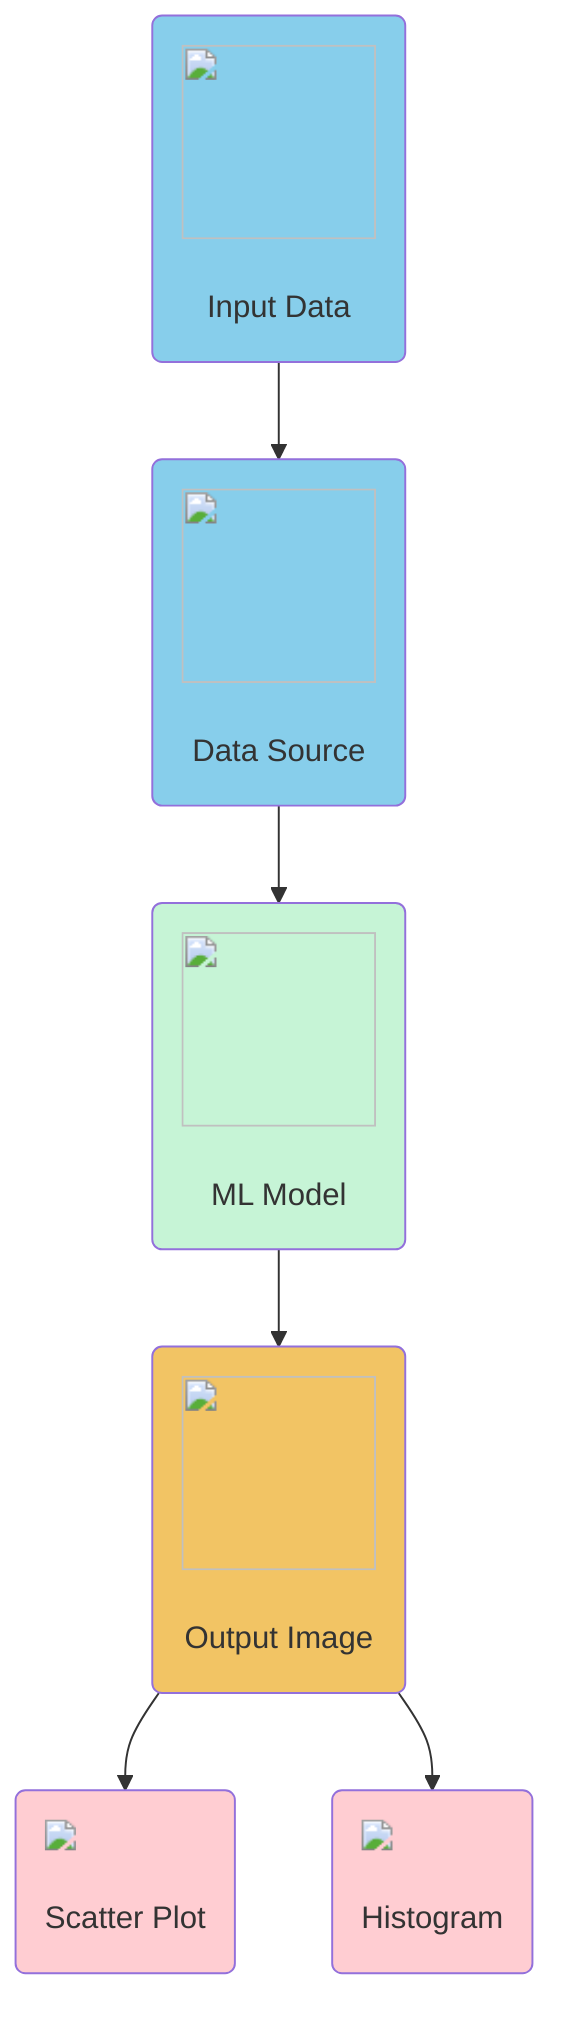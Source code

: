 graph TD;
    A("<img src='icons/database.svg' width=100 height=100/> <br/> Input Data"):::data
    B("<img src='icons/file.svg' width=100 height=100/> <br/> Data Source"):::data
    C("<img src='icons/brain.svg' width=100 height=100/> <br/> ML Model"):::model
    D("<img src='icons/image.svg' width=100 height=100/> <br/> Output Image"):::output
    E("<img src='dummy_plots/scatter_plot_template.svg' /> <br/> Scatter Plot"):::plot
    F("<img src='dummy_plots/hist_template.svg' /> <br/> Histogram"):::plot
    A --> B;
    B --> C;
    C --> D;
    D --> E;
    D --> F;

    classDef data fill:#87CEEB;
    classDef model fill:#C6F4D6;
    classDef output fill:#F2C464;
    classDef plot fill:#FFCDD2;